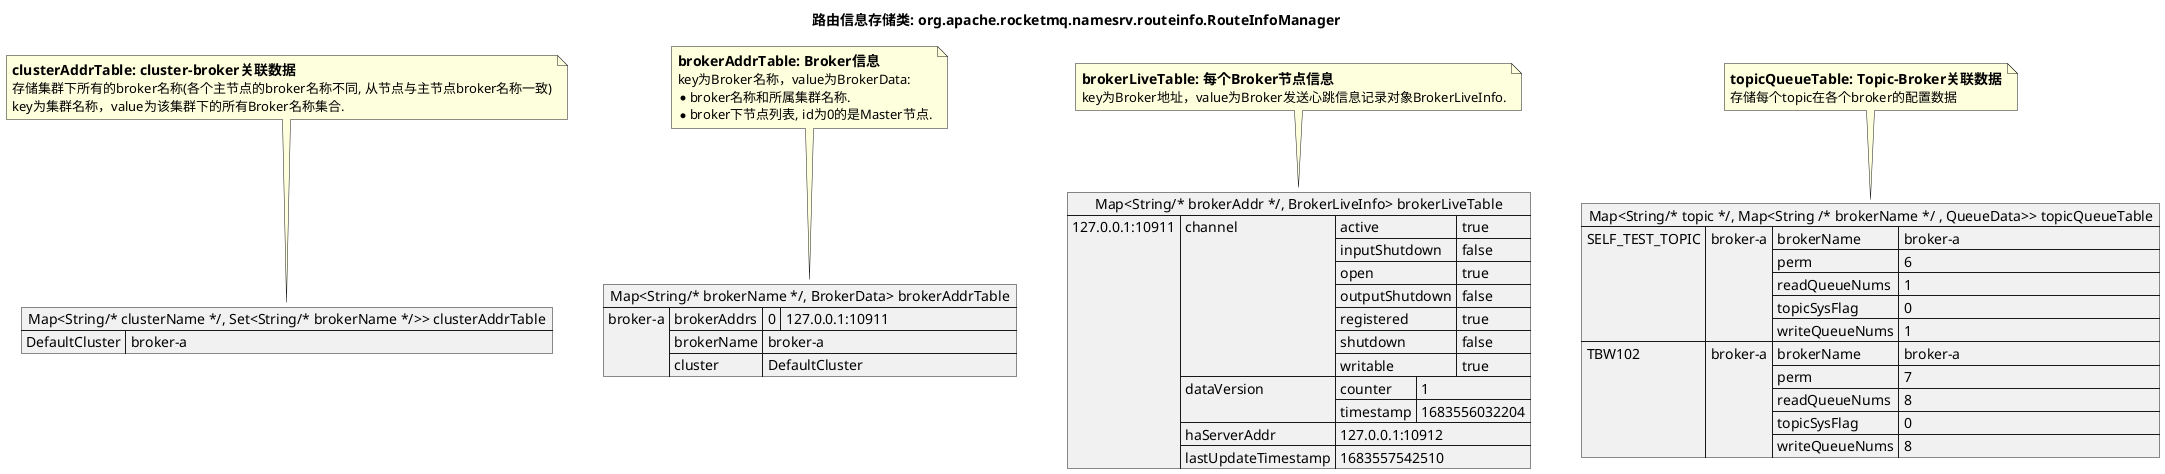 @startuml

title "路由信息存储类: org.apache.rocketmq.namesrv.routeinfo.RouteInfoManager"

json "Map<String/* clusterName */, Set<String/* brokerName */>> clusterAddrTable" as clusterAddrTable {
	"DefaultCluster": ["broker-a"]
}

note top of clusterAddrTable
=== clusterAddrTable: cluster-broker关联数据
存储集群下所有的broker名称(各个主节点的broker名称不同, 从节点与主节点broker名称一致)
key为集群名称，value为该集群下的所有Broker名称集合.
end note


json "Map<String/* brokerName */, BrokerData> brokerAddrTable" as brokerAddrTable {
 	"broker-a": {
 		"brokerAddrs": {
 			"0": "127.0.0.1:10911"
 		},
 		"brokerName": "broker-a",
 		"cluster": "DefaultCluster"
 	}
}

note top of brokerAddrTable
=== brokerAddrTable: Broker信息
key为Broker名称，value为BrokerData:
* broker名称和所属集群名称.
* broker下节点列表, id为0的是Master节点.
end note


json "Map<String/* brokerAddr */, BrokerLiveInfo> brokerLiveTable" as brokerLiveTable {
	"127.0.0.1:10911": {
		"channel": {
			"active": true,
			"inputShutdown": false,
			"open": true,
			"outputShutdown": false,
			"registered": true,
			"shutdown": false,
			"writable": true
		},
		"dataVersion": {
			"counter": 1,
			"timestamp": 1683556032204
		},
		"haServerAddr": "127.0.0.1:10912",
		"lastUpdateTimestamp": 1683557542510
	}
}

note top of brokerLiveTable
=== brokerLiveTable: 每个Broker节点信息
key为Broker地址，value为Broker发送心跳信息记录对象BrokerLiveInfo.
end note


json "Map<String/* topic */, Map<String /* brokerName */ , QueueData>> topicQueueTable" AS topicQueueTable {
	"SELF_TEST_TOPIC": {
		"broker-a": {
			"brokerName": "broker-a",
			"perm": 6,
			"readQueueNums": 1,
			"topicSysFlag": 0,
			"writeQueueNums": 1
		}
	},
	"TBW102": {
		"broker-a": {
			"brokerName": "broker-a",
			"perm": 7,
			"readQueueNums": 8,
			"topicSysFlag": 0,
			"writeQueueNums": 8
		}
	}
}

note top of topicQueueTable
=== topicQueueTable: Topic-Broker关联数据
存储每个topic在各个broker的配置数据
end note


@enduml
